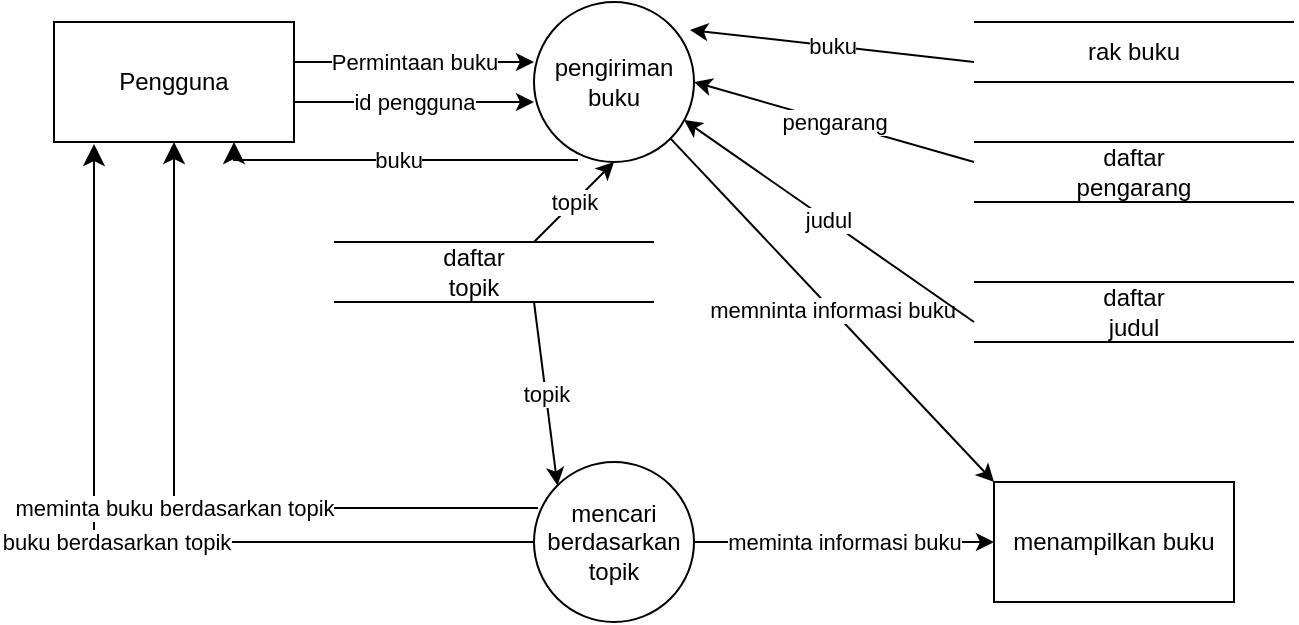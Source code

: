 <mxfile version="21.6.6" type="github">
  <diagram name="Halaman-1" id="8CGj5g6DZ7_k0kGD8D7j">
    <mxGraphModel dx="794" dy="712" grid="1" gridSize="10" guides="1" tooltips="1" connect="1" arrows="1" fold="1" page="1" pageScale="1" pageWidth="827" pageHeight="1169" math="0" shadow="0">
      <root>
        <mxCell id="0" />
        <mxCell id="1" parent="0" />
        <mxCell id="Dvu6C0gMhhgNjwxRGsLC-1" value="Pengguna" style="rounded=0;whiteSpace=wrap;html=1;" vertex="1" parent="1">
          <mxGeometry x="80" y="130" width="120" height="60" as="geometry" />
        </mxCell>
        <mxCell id="Dvu6C0gMhhgNjwxRGsLC-2" value="pengiriman buku" style="ellipse;whiteSpace=wrap;html=1;aspect=fixed;" vertex="1" parent="1">
          <mxGeometry x="320" y="120" width="80" height="80" as="geometry" />
        </mxCell>
        <mxCell id="Dvu6C0gMhhgNjwxRGsLC-3" value="mencari berdasarkan topik" style="ellipse;whiteSpace=wrap;html=1;aspect=fixed;" vertex="1" parent="1">
          <mxGeometry x="320" y="350" width="80" height="80" as="geometry" />
        </mxCell>
        <mxCell id="Dvu6C0gMhhgNjwxRGsLC-4" value="menampilkan buku" style="rounded=0;whiteSpace=wrap;html=1;" vertex="1" parent="1">
          <mxGeometry x="550" y="360" width="120" height="60" as="geometry" />
        </mxCell>
        <mxCell id="Dvu6C0gMhhgNjwxRGsLC-9" value="" style="endArrow=none;html=1;rounded=0;" edge="1" parent="1">
          <mxGeometry relative="1" as="geometry">
            <mxPoint x="540" y="190" as="sourcePoint" />
            <mxPoint x="700" y="190" as="targetPoint" />
          </mxGeometry>
        </mxCell>
        <mxCell id="Dvu6C0gMhhgNjwxRGsLC-10" value="" style="endArrow=none;html=1;rounded=0;" edge="1" parent="1">
          <mxGeometry relative="1" as="geometry">
            <mxPoint x="540" y="220" as="sourcePoint" />
            <mxPoint x="700" y="220" as="targetPoint" />
          </mxGeometry>
        </mxCell>
        <mxCell id="Dvu6C0gMhhgNjwxRGsLC-11" value="" style="endArrow=none;html=1;rounded=0;" edge="1" parent="1">
          <mxGeometry relative="1" as="geometry">
            <mxPoint x="540" y="130" as="sourcePoint" />
            <mxPoint x="700" y="130" as="targetPoint" />
          </mxGeometry>
        </mxCell>
        <mxCell id="Dvu6C0gMhhgNjwxRGsLC-12" value="" style="endArrow=none;html=1;rounded=0;" edge="1" parent="1">
          <mxGeometry relative="1" as="geometry">
            <mxPoint x="540" y="160" as="sourcePoint" />
            <mxPoint x="700" y="160" as="targetPoint" />
          </mxGeometry>
        </mxCell>
        <mxCell id="Dvu6C0gMhhgNjwxRGsLC-13" value="" style="endArrow=none;html=1;rounded=0;" edge="1" parent="1">
          <mxGeometry relative="1" as="geometry">
            <mxPoint x="540" y="260" as="sourcePoint" />
            <mxPoint x="700" y="260" as="targetPoint" />
          </mxGeometry>
        </mxCell>
        <mxCell id="Dvu6C0gMhhgNjwxRGsLC-14" value="" style="endArrow=none;html=1;rounded=0;" edge="1" parent="1">
          <mxGeometry relative="1" as="geometry">
            <mxPoint x="540" y="290" as="sourcePoint" />
            <mxPoint x="700" y="290" as="targetPoint" />
          </mxGeometry>
        </mxCell>
        <mxCell id="Dvu6C0gMhhgNjwxRGsLC-15" value="" style="endArrow=none;html=1;rounded=0;" edge="1" parent="1">
          <mxGeometry relative="1" as="geometry">
            <mxPoint x="220" y="240" as="sourcePoint" />
            <mxPoint x="380" y="240" as="targetPoint" />
          </mxGeometry>
        </mxCell>
        <mxCell id="Dvu6C0gMhhgNjwxRGsLC-16" value="" style="endArrow=none;html=1;rounded=0;" edge="1" parent="1">
          <mxGeometry relative="1" as="geometry">
            <mxPoint x="220" y="270" as="sourcePoint" />
            <mxPoint x="380" y="270" as="targetPoint" />
          </mxGeometry>
        </mxCell>
        <mxCell id="Dvu6C0gMhhgNjwxRGsLC-17" value="" style="endArrow=classic;html=1;rounded=0;entryX=0;entryY=0.375;entryDx=0;entryDy=0;entryPerimeter=0;" edge="1" parent="1" target="Dvu6C0gMhhgNjwxRGsLC-2">
          <mxGeometry relative="1" as="geometry">
            <mxPoint x="200" y="150" as="sourcePoint" />
            <mxPoint x="300" y="150" as="targetPoint" />
          </mxGeometry>
        </mxCell>
        <mxCell id="Dvu6C0gMhhgNjwxRGsLC-18" value="Permintaan buku" style="edgeLabel;resizable=0;html=1;align=center;verticalAlign=middle;" connectable="0" vertex="1" parent="Dvu6C0gMhhgNjwxRGsLC-17">
          <mxGeometry relative="1" as="geometry" />
        </mxCell>
        <mxCell id="Dvu6C0gMhhgNjwxRGsLC-19" value="" style="endArrow=classic;html=1;rounded=0;entryX=0;entryY=0.375;entryDx=0;entryDy=0;entryPerimeter=0;" edge="1" parent="1">
          <mxGeometry relative="1" as="geometry">
            <mxPoint x="200" y="170" as="sourcePoint" />
            <mxPoint x="320" y="170" as="targetPoint" />
          </mxGeometry>
        </mxCell>
        <mxCell id="Dvu6C0gMhhgNjwxRGsLC-20" value="id pengguna" style="edgeLabel;resizable=0;html=1;align=center;verticalAlign=middle;" connectable="0" vertex="1" parent="Dvu6C0gMhhgNjwxRGsLC-19">
          <mxGeometry relative="1" as="geometry" />
        </mxCell>
        <mxCell id="Dvu6C0gMhhgNjwxRGsLC-23" value="buku" style="edgeStyle=segmentEdgeStyle;endArrow=classic;html=1;curved=0;rounded=0;endSize=8;startSize=8;entryX=0.75;entryY=1;entryDx=0;entryDy=0;exitX=0.275;exitY=0.988;exitDx=0;exitDy=0;exitPerimeter=0;" edge="1" parent="1" source="Dvu6C0gMhhgNjwxRGsLC-2" target="Dvu6C0gMhhgNjwxRGsLC-1">
          <mxGeometry width="50" height="50" relative="1" as="geometry">
            <mxPoint x="380" y="390" as="sourcePoint" />
            <mxPoint x="430" y="340" as="targetPoint" />
          </mxGeometry>
        </mxCell>
        <mxCell id="Dvu6C0gMhhgNjwxRGsLC-24" value="topik" style="endArrow=classic;html=1;rounded=0;" edge="1" parent="1">
          <mxGeometry width="50" height="50" relative="1" as="geometry">
            <mxPoint x="320" y="240" as="sourcePoint" />
            <mxPoint x="360" y="200" as="targetPoint" />
          </mxGeometry>
        </mxCell>
        <mxCell id="Dvu6C0gMhhgNjwxRGsLC-25" value="topik" style="endArrow=classic;html=1;rounded=0;entryX=0;entryY=0;entryDx=0;entryDy=0;" edge="1" parent="1" target="Dvu6C0gMhhgNjwxRGsLC-3">
          <mxGeometry width="50" height="50" relative="1" as="geometry">
            <mxPoint x="320" y="270" as="sourcePoint" />
            <mxPoint x="430" y="340" as="targetPoint" />
          </mxGeometry>
        </mxCell>
        <mxCell id="Dvu6C0gMhhgNjwxRGsLC-26" value="memninta informasi buku" style="endArrow=classic;html=1;rounded=0;entryX=0;entryY=0;entryDx=0;entryDy=0;exitX=1;exitY=1;exitDx=0;exitDy=0;" edge="1" parent="1" source="Dvu6C0gMhhgNjwxRGsLC-2" target="Dvu6C0gMhhgNjwxRGsLC-4">
          <mxGeometry width="50" height="50" relative="1" as="geometry">
            <mxPoint x="380" y="390" as="sourcePoint" />
            <mxPoint x="430" y="340" as="targetPoint" />
          </mxGeometry>
        </mxCell>
        <mxCell id="Dvu6C0gMhhgNjwxRGsLC-27" value="judul" style="endArrow=classic;html=1;rounded=0;entryX=0.938;entryY=0.738;entryDx=0;entryDy=0;entryPerimeter=0;" edge="1" parent="1" target="Dvu6C0gMhhgNjwxRGsLC-2">
          <mxGeometry width="50" height="50" relative="1" as="geometry">
            <mxPoint x="540" y="280" as="sourcePoint" />
            <mxPoint x="430" y="340" as="targetPoint" />
          </mxGeometry>
        </mxCell>
        <mxCell id="Dvu6C0gMhhgNjwxRGsLC-28" value="pengarang" style="endArrow=classic;html=1;rounded=0;entryX=1;entryY=0.5;entryDx=0;entryDy=0;" edge="1" parent="1" target="Dvu6C0gMhhgNjwxRGsLC-2">
          <mxGeometry width="50" height="50" relative="1" as="geometry">
            <mxPoint x="540" y="200" as="sourcePoint" />
            <mxPoint x="405" y="189" as="targetPoint" />
          </mxGeometry>
        </mxCell>
        <mxCell id="Dvu6C0gMhhgNjwxRGsLC-29" value="buku" style="endArrow=classic;html=1;rounded=0;entryX=0.975;entryY=0.175;entryDx=0;entryDy=0;entryPerimeter=0;" edge="1" parent="1" target="Dvu6C0gMhhgNjwxRGsLC-2">
          <mxGeometry width="50" height="50" relative="1" as="geometry">
            <mxPoint x="540" y="150" as="sourcePoint" />
            <mxPoint x="410" y="170" as="targetPoint" />
          </mxGeometry>
        </mxCell>
        <mxCell id="Dvu6C0gMhhgNjwxRGsLC-30" value="buku berdasarkan topik" style="edgeStyle=segmentEdgeStyle;endArrow=classic;html=1;curved=0;rounded=0;endSize=8;startSize=8;entryX=0.75;entryY=1;entryDx=0;entryDy=0;exitX=0;exitY=0.5;exitDx=0;exitDy=0;" edge="1" parent="1" source="Dvu6C0gMhhgNjwxRGsLC-3">
          <mxGeometry width="50" height="50" relative="1" as="geometry">
            <mxPoint x="272" y="200" as="sourcePoint" />
            <mxPoint x="100" y="191" as="targetPoint" />
          </mxGeometry>
        </mxCell>
        <mxCell id="Dvu6C0gMhhgNjwxRGsLC-31" value="meminta buku berdasarkan topik" style="edgeStyle=segmentEdgeStyle;endArrow=classic;html=1;curved=0;rounded=0;endSize=8;startSize=8;entryX=0.5;entryY=1;entryDx=0;entryDy=0;exitX=0.025;exitY=0.288;exitDx=0;exitDy=0;exitPerimeter=0;" edge="1" parent="1" source="Dvu6C0gMhhgNjwxRGsLC-3" target="Dvu6C0gMhhgNjwxRGsLC-1">
          <mxGeometry width="50" height="50" relative="1" as="geometry">
            <mxPoint x="330" y="370" as="sourcePoint" />
            <mxPoint x="110" y="201" as="targetPoint" />
          </mxGeometry>
        </mxCell>
        <mxCell id="Dvu6C0gMhhgNjwxRGsLC-33" value="me" style="endArrow=classic;html=1;rounded=0;entryX=0;entryY=0.5;entryDx=0;entryDy=0;exitX=1;exitY=0.5;exitDx=0;exitDy=0;" edge="1" parent="1" source="Dvu6C0gMhhgNjwxRGsLC-3" target="Dvu6C0gMhhgNjwxRGsLC-4">
          <mxGeometry relative="1" as="geometry">
            <mxPoint x="410" y="370" as="sourcePoint" />
            <mxPoint x="460" y="370" as="targetPoint" />
          </mxGeometry>
        </mxCell>
        <mxCell id="Dvu6C0gMhhgNjwxRGsLC-34" value="meminta informasi buku" style="edgeLabel;resizable=0;html=1;align=center;verticalAlign=middle;" connectable="0" vertex="1" parent="Dvu6C0gMhhgNjwxRGsLC-33">
          <mxGeometry relative="1" as="geometry" />
        </mxCell>
        <mxCell id="Dvu6C0gMhhgNjwxRGsLC-36" value="rak buku" style="text;html=1;strokeColor=none;fillColor=none;align=center;verticalAlign=middle;whiteSpace=wrap;rounded=0;" vertex="1" parent="1">
          <mxGeometry x="590" y="130" width="60" height="30" as="geometry" />
        </mxCell>
        <mxCell id="Dvu6C0gMhhgNjwxRGsLC-37" value="daftar pengarang" style="text;html=1;strokeColor=none;fillColor=none;align=center;verticalAlign=middle;whiteSpace=wrap;rounded=0;" vertex="1" parent="1">
          <mxGeometry x="590" y="190" width="60" height="30" as="geometry" />
        </mxCell>
        <mxCell id="Dvu6C0gMhhgNjwxRGsLC-38" value="daftar judul" style="text;html=1;strokeColor=none;fillColor=none;align=center;verticalAlign=middle;whiteSpace=wrap;rounded=0;" vertex="1" parent="1">
          <mxGeometry x="590" y="260" width="60" height="30" as="geometry" />
        </mxCell>
        <mxCell id="Dvu6C0gMhhgNjwxRGsLC-40" value="daftar topik" style="text;html=1;strokeColor=none;fillColor=none;align=center;verticalAlign=middle;whiteSpace=wrap;rounded=0;" vertex="1" parent="1">
          <mxGeometry x="260" y="240" width="60" height="30" as="geometry" />
        </mxCell>
      </root>
    </mxGraphModel>
  </diagram>
</mxfile>
